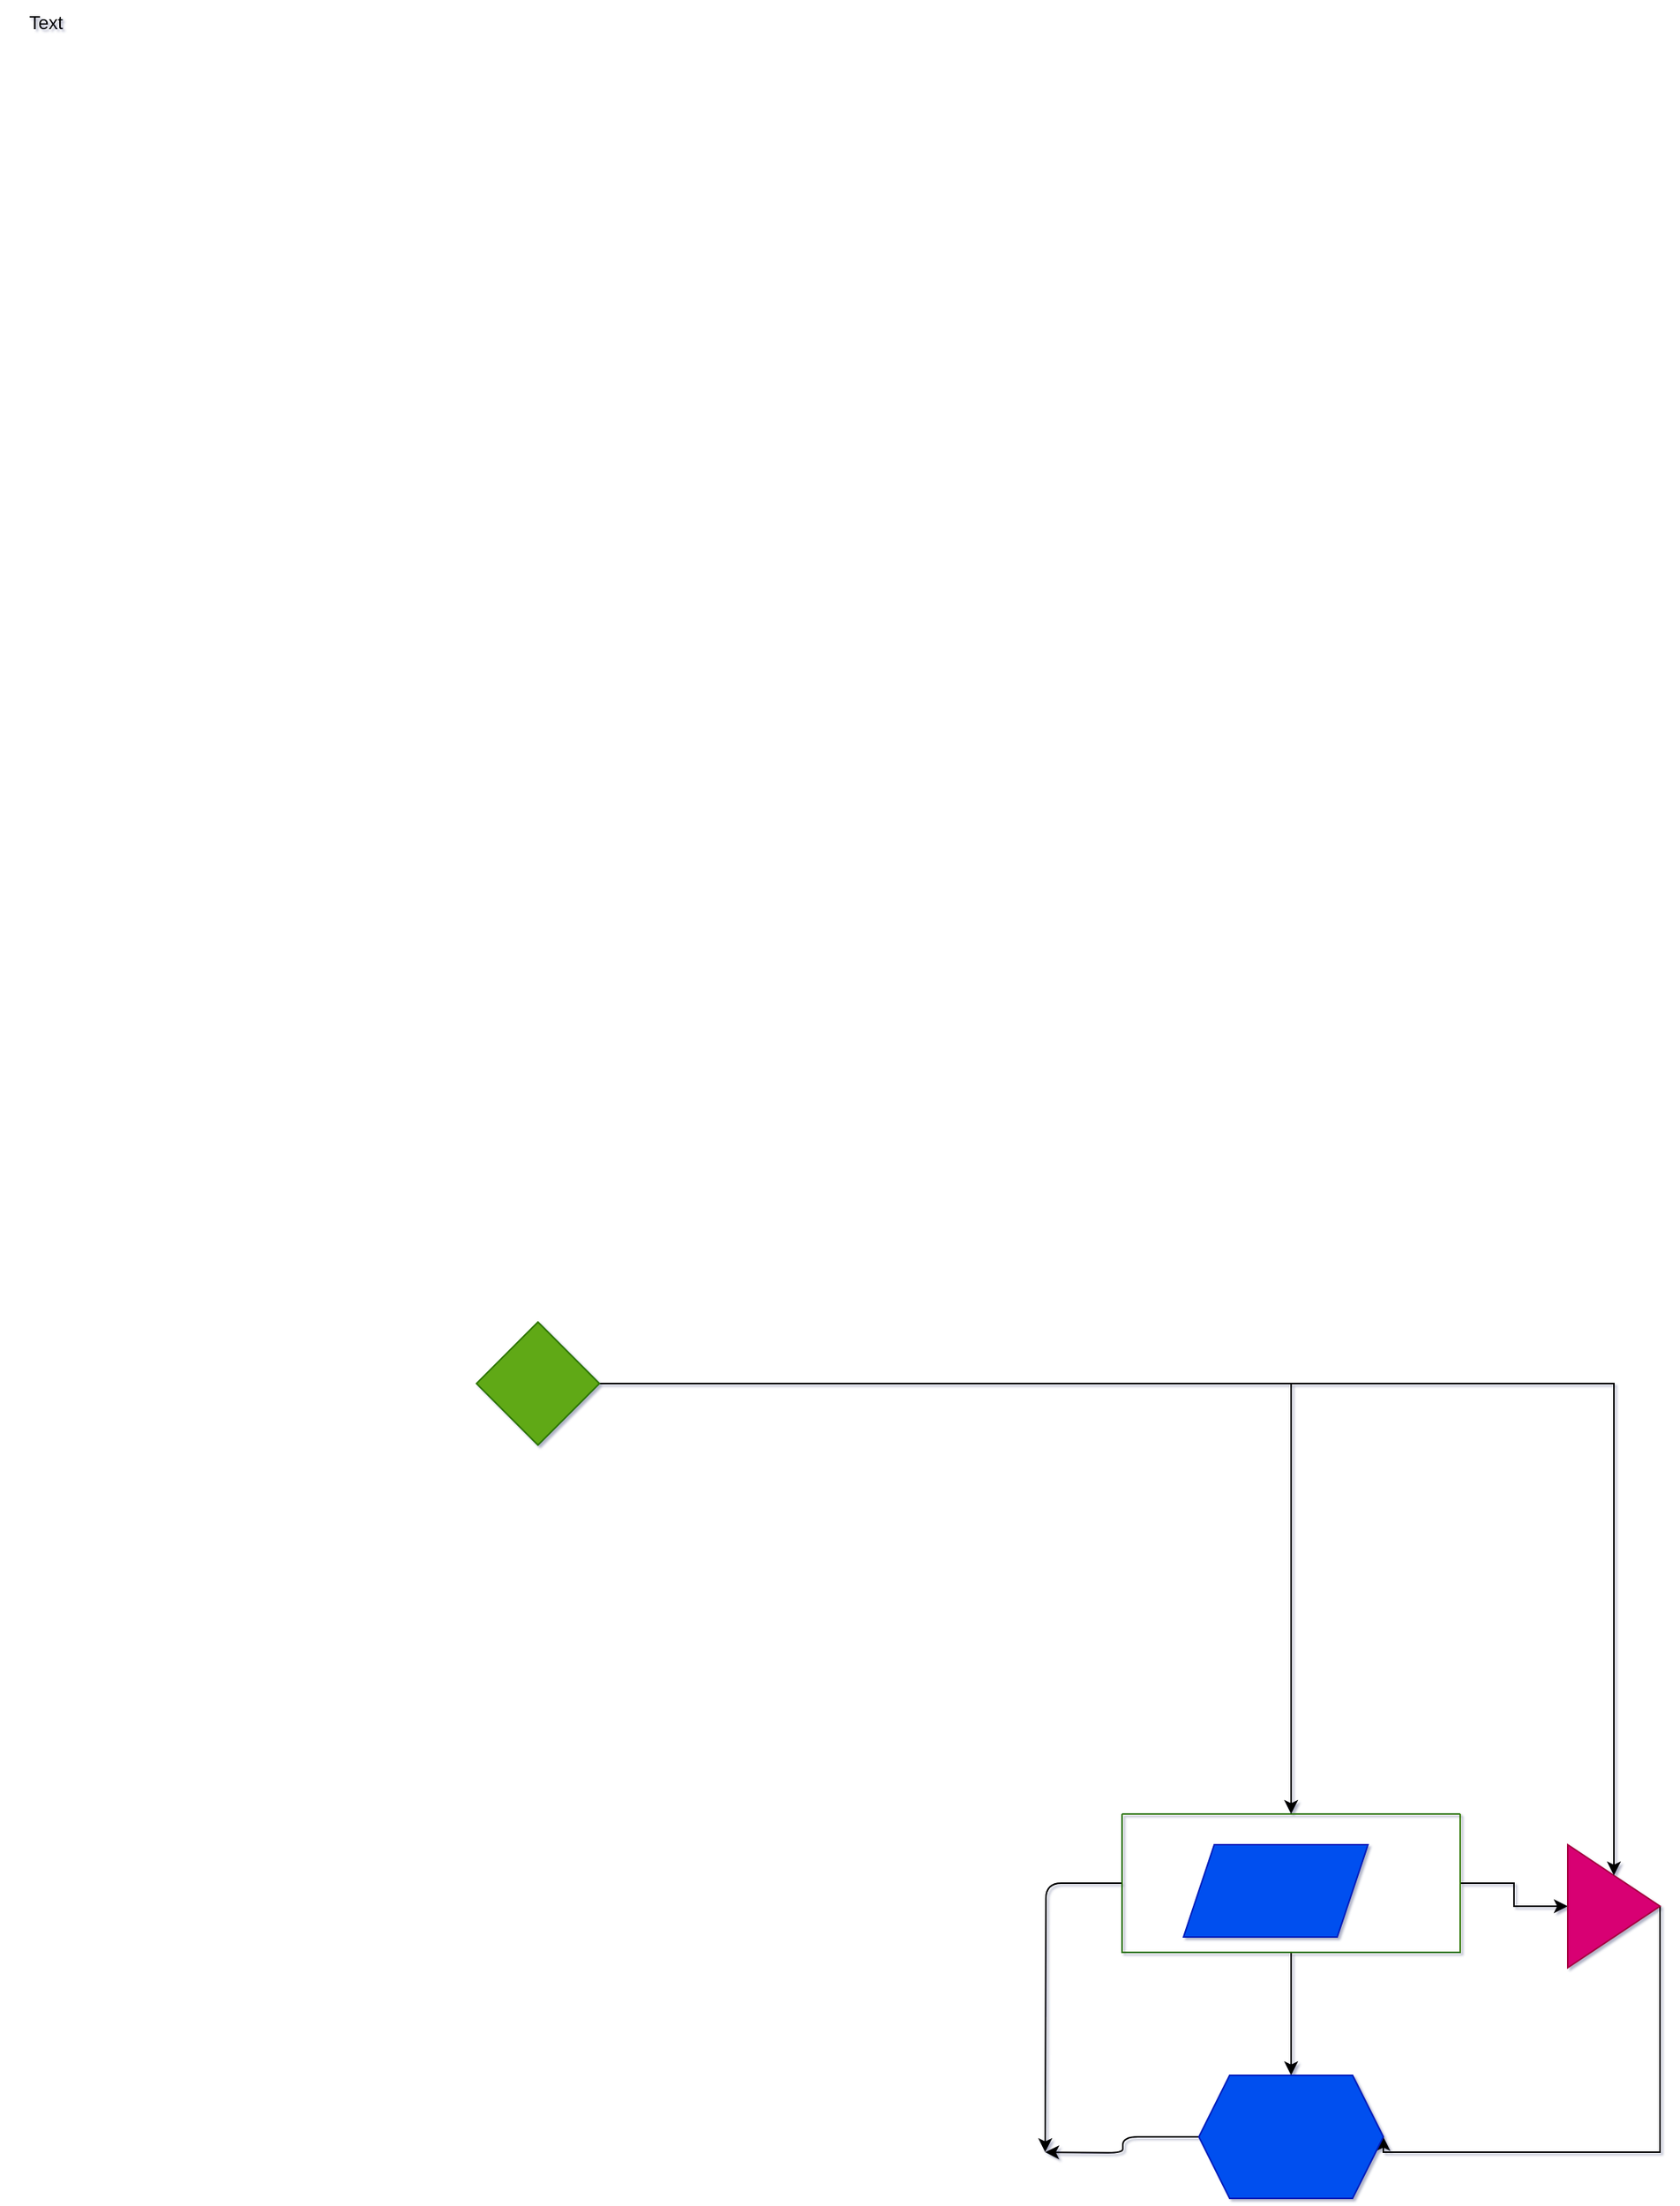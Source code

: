 <mxfile version="16.5.6" type="github">
  <diagram id="dn6t-WQUoVqtf4PmtSnZ" name="Page-1">
    <mxGraphModel dx="2480" dy="4920" grid="1" gridSize="10" guides="1" tooltips="1" connect="1" arrows="1" fold="1" page="1" pageScale="1" pageWidth="850" pageHeight="1100" background="#ffffff" math="0" shadow="1">
      <root>
        <mxCell id="0" />
        <mxCell id="1" parent="0" />
        <mxCell id="fN1w-iHwOOxs73tlTtzD-24" style="edgeStyle=orthogonalEdgeStyle;rounded=0;orthogonalLoop=1;jettySize=auto;html=1;entryX=0;entryY=0.5;entryDx=0;entryDy=0;" parent="1" source="fN1w-iHwOOxs73tlTtzD-22" target="fN1w-iHwOOxs73tlTtzD-23" edge="1">
          <mxGeometry relative="1" as="geometry" />
        </mxCell>
        <mxCell id="fN1w-iHwOOxs73tlTtzD-26" style="edgeStyle=orthogonalEdgeStyle;rounded=0;orthogonalLoop=1;jettySize=auto;html=1;entryX=0.5;entryY=0;entryDx=0;entryDy=0;" parent="1" source="fN1w-iHwOOxs73tlTtzD-22" target="fN1w-iHwOOxs73tlTtzD-25" edge="1">
          <mxGeometry relative="1" as="geometry" />
        </mxCell>
        <mxCell id="fN1w-iHwOOxs73tlTtzD-31" style="edgeStyle=orthogonalEdgeStyle;orthogonalLoop=1;jettySize=auto;html=1;" parent="1" source="fN1w-iHwOOxs73tlTtzD-22" edge="1">
          <mxGeometry relative="1" as="geometry">
            <mxPoint x="120" y="470" as="targetPoint" />
          </mxGeometry>
        </mxCell>
        <mxCell id="fN1w-iHwOOxs73tlTtzD-22" value="" style="swimlane;startSize=0;fillColor=#60a917;fontColor=#ffffff;strokeColor=#2D7600;" parent="1" vertex="1">
          <mxGeometry x="170" y="250" width="220" height="90" as="geometry" />
        </mxCell>
        <mxCell id="fN1w-iHwOOxs73tlTtzD-40" value="" style="shape=parallelogram;perimeter=parallelogramPerimeter;whiteSpace=wrap;html=1;fixedSize=1;fillColor=#0050ef;fontColor=#ffffff;strokeColor=#001DBC;" parent="fN1w-iHwOOxs73tlTtzD-22" vertex="1">
          <mxGeometry x="40" y="20" width="120" height="60" as="geometry" />
        </mxCell>
        <mxCell id="fN1w-iHwOOxs73tlTtzD-30" style="edgeStyle=orthogonalEdgeStyle;rounded=0;orthogonalLoop=1;jettySize=auto;html=1;entryX=1;entryY=0.5;entryDx=0;entryDy=0;" parent="1" source="fN1w-iHwOOxs73tlTtzD-23" target="fN1w-iHwOOxs73tlTtzD-25" edge="1">
          <mxGeometry relative="1" as="geometry">
            <mxPoint x="540" y="460" as="targetPoint" />
            <Array as="points">
              <mxPoint x="520" y="470" />
            </Array>
          </mxGeometry>
        </mxCell>
        <mxCell id="fN1w-iHwOOxs73tlTtzD-23" value="" style="triangle;whiteSpace=wrap;html=1;fillColor=#d80073;fontColor=#ffffff;strokeColor=#A50040;" parent="1" vertex="1">
          <mxGeometry x="460" y="270" width="60" height="80" as="geometry" />
        </mxCell>
        <mxCell id="fN1w-iHwOOxs73tlTtzD-32" style="edgeStyle=orthogonalEdgeStyle;orthogonalLoop=1;jettySize=auto;html=1;" parent="1" source="fN1w-iHwOOxs73tlTtzD-25" edge="1">
          <mxGeometry relative="1" as="geometry">
            <mxPoint x="120" y="470" as="targetPoint" />
          </mxGeometry>
        </mxCell>
        <mxCell id="fN1w-iHwOOxs73tlTtzD-25" value="" style="shape=hexagon;perimeter=hexagonPerimeter2;whiteSpace=wrap;html=1;fixedSize=1;fillColor=#0050ef;fontColor=#ffffff;strokeColor=#001DBC;" parent="1" vertex="1">
          <mxGeometry x="220" y="420" width="120" height="80" as="geometry" />
        </mxCell>
        <mxCell id="fN1w-iHwOOxs73tlTtzD-28" style="edgeStyle=orthogonalEdgeStyle;rounded=0;orthogonalLoop=1;jettySize=auto;html=1;entryX=0.5;entryY=0;entryDx=0;entryDy=0;" parent="1" source="fN1w-iHwOOxs73tlTtzD-27" target="fN1w-iHwOOxs73tlTtzD-22" edge="1">
          <mxGeometry relative="1" as="geometry" />
        </mxCell>
        <mxCell id="fN1w-iHwOOxs73tlTtzD-29" style="edgeStyle=orthogonalEdgeStyle;rounded=0;orthogonalLoop=1;jettySize=auto;html=1;exitX=1;exitY=0.5;exitDx=0;exitDy=0;" parent="1" source="fN1w-iHwOOxs73tlTtzD-27" target="fN1w-iHwOOxs73tlTtzD-23" edge="1">
          <mxGeometry relative="1" as="geometry">
            <mxPoint x="460" y="150" as="targetPoint" />
          </mxGeometry>
        </mxCell>
        <mxCell id="fN1w-iHwOOxs73tlTtzD-27" value="" style="rhombus;whiteSpace=wrap;html=1;fillColor=#60a917;fontColor=#ffffff;strokeColor=#2D7600;" parent="1" vertex="1">
          <mxGeometry x="-250" y="-70" width="80" height="80" as="geometry" />
        </mxCell>
        <mxCell id="2Oj_k2utrGABxJvLYVc0-1" value="Text" style="text;strokeColor=none;fillColor=none;html=1;align=center;verticalAlign=middle;whiteSpace=wrap;rounded=0;hachureGap=4;" vertex="1" parent="1">
          <mxGeometry x="-560" y="-930" width="60" height="30" as="geometry" />
        </mxCell>
      </root>
    </mxGraphModel>
  </diagram>
</mxfile>
